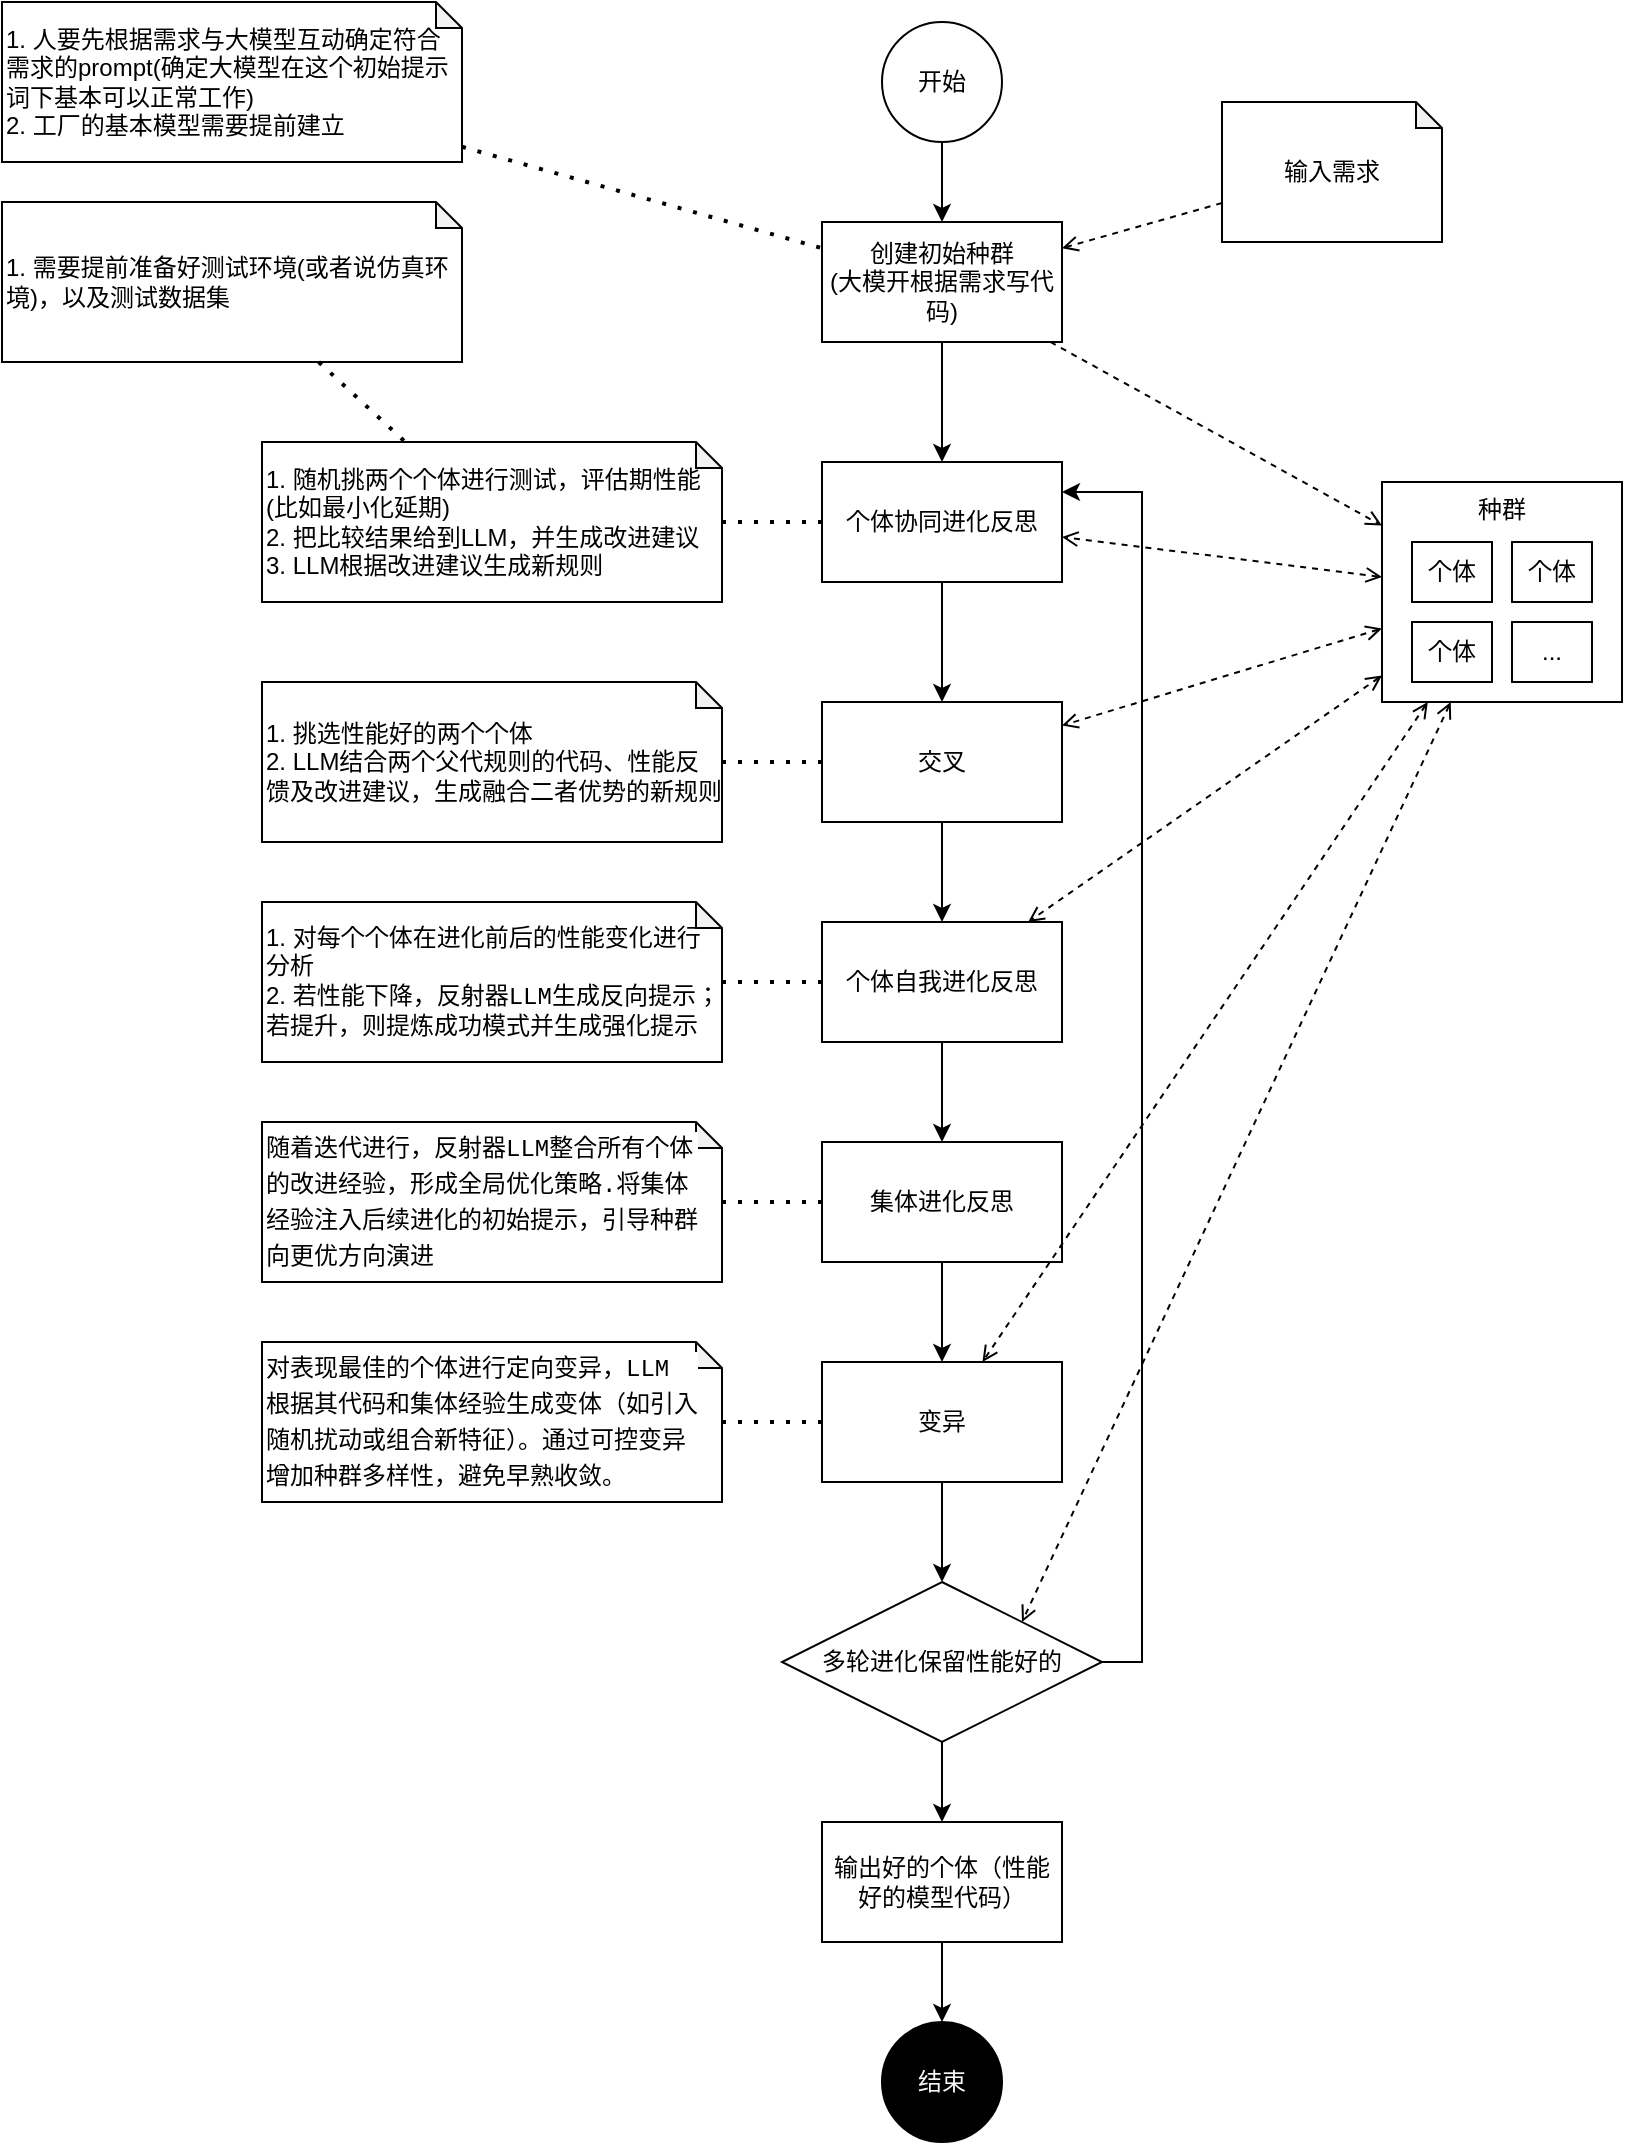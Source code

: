 <mxfile version="26.1.1">
  <diagram name="第 1 页" id="SNTcwBFilO49jZ1qiCRF">
    <mxGraphModel dx="1194" dy="766" grid="1" gridSize="10" guides="1" tooltips="1" connect="1" arrows="1" fold="1" page="1" pageScale="1" pageWidth="827" pageHeight="1169" math="0" shadow="0">
      <root>
        <mxCell id="0" />
        <mxCell id="1" parent="0" />
        <mxCell id="NddMT2bOObS83CM87okS-20" style="edgeStyle=orthogonalEdgeStyle;rounded=0;orthogonalLoop=1;jettySize=auto;html=1;" parent="1" source="NddMT2bOObS83CM87okS-1" target="NddMT2bOObS83CM87okS-12" edge="1">
          <mxGeometry relative="1" as="geometry" />
        </mxCell>
        <mxCell id="NddMT2bOObS83CM87okS-1" value="创建初始种群&lt;br&gt;(大模开根据需求写代码)" style="rounded=0;whiteSpace=wrap;html=1;" parent="1" vertex="1">
          <mxGeometry x="419" y="170" width="120" height="60" as="geometry" />
        </mxCell>
        <mxCell id="NddMT2bOObS83CM87okS-3" style="rounded=0;orthogonalLoop=1;jettySize=auto;html=1;endArrow=open;startFill=0;dashed=1;startArrow=none;endFill=0;" parent="1" source="NddMT2bOObS83CM87okS-2" target="NddMT2bOObS83CM87okS-1" edge="1">
          <mxGeometry relative="1" as="geometry" />
        </mxCell>
        <mxCell id="NddMT2bOObS83CM87okS-2" value="输入需求" style="shape=note;whiteSpace=wrap;html=1;backgroundOutline=1;darkOpacity=0.05;size=13;" parent="1" vertex="1">
          <mxGeometry x="619" y="110" width="110" height="70" as="geometry" />
        </mxCell>
        <mxCell id="NddMT2bOObS83CM87okS-9" style="rounded=0;orthogonalLoop=1;jettySize=auto;html=1;endArrow=open;startFill=0;dashed=1;startArrow=none;endFill=0;" parent="1" source="NddMT2bOObS83CM87okS-1" target="NddMT2bOObS83CM87okS-4" edge="1">
          <mxGeometry relative="1" as="geometry">
            <mxPoint x="629" y="173" as="sourcePoint" />
            <mxPoint x="549" y="200" as="targetPoint" />
          </mxGeometry>
        </mxCell>
        <mxCell id="NddMT2bOObS83CM87okS-10" value="" style="group" parent="1" vertex="1" connectable="0">
          <mxGeometry x="699" y="300" width="120" height="110" as="geometry" />
        </mxCell>
        <mxCell id="NddMT2bOObS83CM87okS-4" value="种群" style="rounded=0;whiteSpace=wrap;html=1;verticalAlign=top;" parent="NddMT2bOObS83CM87okS-10" vertex="1">
          <mxGeometry width="120" height="110" as="geometry" />
        </mxCell>
        <mxCell id="NddMT2bOObS83CM87okS-5" value="个体" style="rounded=0;whiteSpace=wrap;html=1;" parent="NddMT2bOObS83CM87okS-10" vertex="1">
          <mxGeometry x="15" y="30" width="40" height="30" as="geometry" />
        </mxCell>
        <mxCell id="NddMT2bOObS83CM87okS-6" value="个体" style="rounded=0;whiteSpace=wrap;html=1;" parent="NddMT2bOObS83CM87okS-10" vertex="1">
          <mxGeometry x="65" y="30" width="40" height="30" as="geometry" />
        </mxCell>
        <mxCell id="NddMT2bOObS83CM87okS-7" value="个体" style="rounded=0;whiteSpace=wrap;html=1;" parent="NddMT2bOObS83CM87okS-10" vertex="1">
          <mxGeometry x="15" y="70" width="40" height="30" as="geometry" />
        </mxCell>
        <mxCell id="NddMT2bOObS83CM87okS-8" value="..." style="rounded=0;whiteSpace=wrap;html=1;" parent="NddMT2bOObS83CM87okS-10" vertex="1">
          <mxGeometry x="65" y="70" width="40" height="30" as="geometry" />
        </mxCell>
        <mxCell id="NddMT2bOObS83CM87okS-21" style="edgeStyle=orthogonalEdgeStyle;rounded=0;orthogonalLoop=1;jettySize=auto;html=1;" parent="1" source="NddMT2bOObS83CM87okS-12" target="NddMT2bOObS83CM87okS-16" edge="1">
          <mxGeometry relative="1" as="geometry" />
        </mxCell>
        <mxCell id="NddMT2bOObS83CM87okS-12" value="个体协同进化反思" style="rounded=0;whiteSpace=wrap;html=1;" parent="1" vertex="1">
          <mxGeometry x="419" y="290" width="120" height="60" as="geometry" />
        </mxCell>
        <mxCell id="NddMT2bOObS83CM87okS-13" style="rounded=0;orthogonalLoop=1;jettySize=auto;html=1;endArrow=open;startFill=0;dashed=1;startArrow=open;endFill=0;" parent="1" source="NddMT2bOObS83CM87okS-4" target="NddMT2bOObS83CM87okS-12" edge="1">
          <mxGeometry relative="1" as="geometry">
            <mxPoint x="629" y="173" as="sourcePoint" />
            <mxPoint x="549" y="200" as="targetPoint" />
          </mxGeometry>
        </mxCell>
        <mxCell id="NddMT2bOObS83CM87okS-14" value="1. 随机挑两个个体进行测试，评估期性能(比如最小化延期)&lt;div&gt;2. 把比较结果给到LLM，并生成改进建议&lt;br&gt;3. LLM根据改进建议生成新规则&lt;/div&gt;" style="shape=note;whiteSpace=wrap;html=1;backgroundOutline=1;darkOpacity=0.05;size=13;align=left;" parent="1" vertex="1">
          <mxGeometry x="139" y="280" width="230" height="80" as="geometry" />
        </mxCell>
        <mxCell id="NddMT2bOObS83CM87okS-15" value="" style="endArrow=none;dashed=1;html=1;dashPattern=1 3;strokeWidth=2;rounded=0;" parent="1" source="NddMT2bOObS83CM87okS-14" target="NddMT2bOObS83CM87okS-12" edge="1">
          <mxGeometry width="50" height="50" relative="1" as="geometry">
            <mxPoint x="549" y="490" as="sourcePoint" />
            <mxPoint x="599" y="440" as="targetPoint" />
          </mxGeometry>
        </mxCell>
        <mxCell id="NddMT2bOObS83CM87okS-24" style="edgeStyle=orthogonalEdgeStyle;rounded=0;orthogonalLoop=1;jettySize=auto;html=1;" parent="1" source="NddMT2bOObS83CM87okS-16" target="NddMT2bOObS83CM87okS-22" edge="1">
          <mxGeometry relative="1" as="geometry" />
        </mxCell>
        <mxCell id="NddMT2bOObS83CM87okS-16" value="交叉" style="rounded=0;whiteSpace=wrap;html=1;" parent="1" vertex="1">
          <mxGeometry x="419" y="410" width="120" height="60" as="geometry" />
        </mxCell>
        <mxCell id="NddMT2bOObS83CM87okS-17" style="rounded=0;orthogonalLoop=1;jettySize=auto;html=1;endArrow=open;startFill=0;dashed=1;startArrow=open;endFill=0;" parent="1" source="NddMT2bOObS83CM87okS-4" target="NddMT2bOObS83CM87okS-16" edge="1">
          <mxGeometry relative="1" as="geometry">
            <mxPoint x="649" y="293" as="sourcePoint" />
            <mxPoint x="549" y="322" as="targetPoint" />
          </mxGeometry>
        </mxCell>
        <mxCell id="NddMT2bOObS83CM87okS-18" value="1. 挑选性能好的两个个体&lt;div&gt;2.&amp;nbsp;LLM结合两个父代规则的代码、性能反馈及改进建议，生成融合二者优势的新规则&lt;/div&gt;" style="shape=note;whiteSpace=wrap;html=1;backgroundOutline=1;darkOpacity=0.05;size=13;align=left;" parent="1" vertex="1">
          <mxGeometry x="139" y="400" width="230" height="80" as="geometry" />
        </mxCell>
        <mxCell id="NddMT2bOObS83CM87okS-19" value="" style="endArrow=none;dashed=1;html=1;dashPattern=1 3;strokeWidth=2;rounded=0;" parent="1" source="NddMT2bOObS83CM87okS-18" target="NddMT2bOObS83CM87okS-16" edge="1">
          <mxGeometry width="50" height="50" relative="1" as="geometry">
            <mxPoint x="379" y="333" as="sourcePoint" />
            <mxPoint x="429" y="336" as="targetPoint" />
          </mxGeometry>
        </mxCell>
        <mxCell id="NddMT2bOObS83CM87okS-30" style="edgeStyle=orthogonalEdgeStyle;rounded=0;orthogonalLoop=1;jettySize=auto;html=1;" parent="1" source="NddMT2bOObS83CM87okS-22" target="NddMT2bOObS83CM87okS-27" edge="1">
          <mxGeometry relative="1" as="geometry" />
        </mxCell>
        <mxCell id="NddMT2bOObS83CM87okS-22" value="个体自我进化反思" style="rounded=0;whiteSpace=wrap;html=1;" parent="1" vertex="1">
          <mxGeometry x="419" y="520" width="120" height="60" as="geometry" />
        </mxCell>
        <mxCell id="NddMT2bOObS83CM87okS-23" value="1.&amp;nbsp;&lt;span style=&quot;background-color: transparent;&quot;&gt;对每个个体在进化前后的性能变化进行分析&lt;/span&gt;&lt;div&gt;&lt;span style=&quot;background-color: transparent; color: light-dark(rgb(0, 0, 0), rgb(255, 255, 255));&quot;&gt;2.&amp;nbsp;&lt;/span&gt;&lt;span style=&quot;background-color: rgb(255, 255, 255); color: light-dark(rgb(0, 0, 0), rgb(255, 255, 255)); font-family: Menlo, Monaco, &amp;quot;Courier New&amp;quot;, monospace; white-space: pre;&quot;&gt;若性能下降，反射器LLM生成反向提示；&lt;/span&gt;&lt;/div&gt;&lt;div&gt;&lt;span style=&quot;background-color: rgb(255, 255, 255); color: light-dark(rgb(0, 0, 0), rgb(255, 255, 255)); font-family: Menlo, Monaco, &amp;quot;Courier New&amp;quot;, monospace; white-space: pre;&quot;&gt;若提升，则提炼成功模式并生成强化提示&lt;/span&gt;&lt;/div&gt;" style="shape=note;whiteSpace=wrap;html=1;backgroundOutline=1;darkOpacity=0.05;size=13;align=left;" parent="1" vertex="1">
          <mxGeometry x="139" y="510" width="230" height="80" as="geometry" />
        </mxCell>
        <mxCell id="NddMT2bOObS83CM87okS-25" value="" style="endArrow=none;dashed=1;html=1;dashPattern=1 3;strokeWidth=2;rounded=0;" parent="1" source="NddMT2bOObS83CM87okS-23" target="NddMT2bOObS83CM87okS-22" edge="1">
          <mxGeometry width="50" height="50" relative="1" as="geometry">
            <mxPoint x="379" y="448" as="sourcePoint" />
            <mxPoint x="429" y="449" as="targetPoint" />
          </mxGeometry>
        </mxCell>
        <mxCell id="NddMT2bOObS83CM87okS-26" style="rounded=0;orthogonalLoop=1;jettySize=auto;html=1;endArrow=open;startFill=0;dashed=1;startArrow=open;endFill=0;" parent="1" source="NddMT2bOObS83CM87okS-4" target="NddMT2bOObS83CM87okS-22" edge="1">
          <mxGeometry relative="1" as="geometry">
            <mxPoint x="729" y="461" as="sourcePoint" />
            <mxPoint x="569" y="510" as="targetPoint" />
          </mxGeometry>
        </mxCell>
        <mxCell id="NddMT2bOObS83CM87okS-32" style="edgeStyle=orthogonalEdgeStyle;rounded=0;orthogonalLoop=1;jettySize=auto;html=1;" parent="1" source="NddMT2bOObS83CM87okS-27" target="NddMT2bOObS83CM87okS-31" edge="1">
          <mxGeometry relative="1" as="geometry" />
        </mxCell>
        <mxCell id="NddMT2bOObS83CM87okS-27" value="集体进化反思" style="rounded=0;whiteSpace=wrap;html=1;" parent="1" vertex="1">
          <mxGeometry x="419" y="630" width="120" height="60" as="geometry" />
        </mxCell>
        <mxCell id="NddMT2bOObS83CM87okS-28" value="&lt;div style=&quot;background-color: rgb(255, 255, 255); font-family: Menlo, Monaco, &amp;quot;Courier New&amp;quot;, monospace; line-height: 18px; white-space: pre;&quot;&gt;随着迭代进行，反射器LLM整合所有个体&lt;/div&gt;&lt;div style=&quot;background-color: rgb(255, 255, 255); font-family: Menlo, Monaco, &amp;quot;Courier New&amp;quot;, monospace; line-height: 18px; white-space: pre;&quot;&gt;的改进经验，形成全局优化策略.将集体&lt;/div&gt;&lt;div style=&quot;background-color: rgb(255, 255, 255); font-family: Menlo, Monaco, &amp;quot;Courier New&amp;quot;, monospace; line-height: 18px; white-space: pre;&quot;&gt;经验注入后续进化的初始提示，引导种群&lt;/div&gt;&lt;div style=&quot;background-color: rgb(255, 255, 255); font-family: Menlo, Monaco, &amp;quot;Courier New&amp;quot;, monospace; line-height: 18px; white-space: pre;&quot;&gt;向更优方向演进&lt;/div&gt;" style="shape=note;html=1;backgroundOutline=1;darkOpacity=0.05;size=13;align=left;horizontal=1;verticalAlign=middle;whiteSpace=wrap;" parent="1" vertex="1">
          <mxGeometry x="139" y="620" width="230" height="80" as="geometry" />
        </mxCell>
        <mxCell id="NddMT2bOObS83CM87okS-29" value="" style="endArrow=none;dashed=1;html=1;dashPattern=1 3;strokeWidth=2;rounded=0;" parent="1" source="NddMT2bOObS83CM87okS-28" target="NddMT2bOObS83CM87okS-27" edge="1">
          <mxGeometry width="50" height="50" relative="1" as="geometry">
            <mxPoint x="379" y="557" as="sourcePoint" />
            <mxPoint x="429" y="556" as="targetPoint" />
          </mxGeometry>
        </mxCell>
        <mxCell id="NddMT2bOObS83CM87okS-37" style="edgeStyle=orthogonalEdgeStyle;rounded=0;orthogonalLoop=1;jettySize=auto;html=1;" parent="1" source="NddMT2bOObS83CM87okS-31" target="NddMT2bOObS83CM87okS-36" edge="1">
          <mxGeometry relative="1" as="geometry" />
        </mxCell>
        <mxCell id="NddMT2bOObS83CM87okS-31" value="变异" style="rounded=0;whiteSpace=wrap;html=1;" parent="1" vertex="1">
          <mxGeometry x="419" y="740" width="120" height="60" as="geometry" />
        </mxCell>
        <mxCell id="NddMT2bOObS83CM87okS-33" value="&lt;div style=&quot;background-color: rgb(255, 255, 255); font-family: Menlo, Monaco, &amp;quot;Courier New&amp;quot;, monospace; line-height: 18px; white-space: pre;&quot;&gt;&lt;div style=&quot;line-height: 18px;&quot;&gt;对表现最佳的个体进行定向变异，LLM&lt;/div&gt;&lt;div style=&quot;line-height: 18px;&quot;&gt;根据其代码和集体经验生成变体（如引入&lt;/div&gt;&lt;div style=&quot;line-height: 18px;&quot;&gt;随机扰动或组合新特征）。通过可控变异&lt;/div&gt;&lt;div style=&quot;line-height: 18px;&quot;&gt;增加种群多样性，避免早熟收敛。&lt;/div&gt;&lt;/div&gt;" style="shape=note;html=1;backgroundOutline=1;darkOpacity=0.05;size=13;align=left;horizontal=1;verticalAlign=middle;whiteSpace=wrap;" parent="1" vertex="1">
          <mxGeometry x="139" y="730" width="230" height="80" as="geometry" />
        </mxCell>
        <mxCell id="NddMT2bOObS83CM87okS-34" value="" style="endArrow=none;dashed=1;html=1;dashPattern=1 3;strokeWidth=2;rounded=0;" parent="1" source="NddMT2bOObS83CM87okS-33" target="NddMT2bOObS83CM87okS-31" edge="1">
          <mxGeometry width="50" height="50" relative="1" as="geometry">
            <mxPoint x="379" y="670" as="sourcePoint" />
            <mxPoint x="429" y="670" as="targetPoint" />
          </mxGeometry>
        </mxCell>
        <mxCell id="NddMT2bOObS83CM87okS-35" style="rounded=0;orthogonalLoop=1;jettySize=auto;html=1;endArrow=open;startFill=0;dashed=1;startArrow=open;endFill=0;" parent="1" source="NddMT2bOObS83CM87okS-4" target="NddMT2bOObS83CM87okS-31" edge="1">
          <mxGeometry relative="1" as="geometry">
            <mxPoint x="709" y="407" as="sourcePoint" />
            <mxPoint x="532" y="530" as="targetPoint" />
          </mxGeometry>
        </mxCell>
        <mxCell id="NddMT2bOObS83CM87okS-38" style="edgeStyle=orthogonalEdgeStyle;rounded=0;orthogonalLoop=1;jettySize=auto;html=1;entryX=1;entryY=0.25;entryDx=0;entryDy=0;exitX=1;exitY=0.5;exitDx=0;exitDy=0;" parent="1" source="NddMT2bOObS83CM87okS-36" target="NddMT2bOObS83CM87okS-12" edge="1">
          <mxGeometry relative="1" as="geometry">
            <mxPoint x="679" y="630" as="targetPoint" />
          </mxGeometry>
        </mxCell>
        <mxCell id="NddMT2bOObS83CM87okS-42" style="edgeStyle=orthogonalEdgeStyle;rounded=0;orthogonalLoop=1;jettySize=auto;html=1;" parent="1" source="NddMT2bOObS83CM87okS-36" target="NddMT2bOObS83CM87okS-41" edge="1">
          <mxGeometry relative="1" as="geometry" />
        </mxCell>
        <mxCell id="NddMT2bOObS83CM87okS-36" value="多轮进化保留性能好的" style="rhombus;whiteSpace=wrap;html=1;" parent="1" vertex="1">
          <mxGeometry x="399" y="850" width="160" height="80" as="geometry" />
        </mxCell>
        <mxCell id="NddMT2bOObS83CM87okS-39" style="rounded=0;orthogonalLoop=1;jettySize=auto;html=1;endArrow=open;startFill=0;dashed=1;startArrow=open;endFill=0;entryX=1;entryY=0;entryDx=0;entryDy=0;" parent="1" source="NddMT2bOObS83CM87okS-4" target="NddMT2bOObS83CM87okS-36" edge="1">
          <mxGeometry relative="1" as="geometry">
            <mxPoint x="732" y="420" as="sourcePoint" />
            <mxPoint x="509" y="750" as="targetPoint" />
          </mxGeometry>
        </mxCell>
        <mxCell id="NddMT2bOObS83CM87okS-46" style="edgeStyle=orthogonalEdgeStyle;rounded=0;orthogonalLoop=1;jettySize=auto;html=1;" parent="1" source="NddMT2bOObS83CM87okS-41" target="NddMT2bOObS83CM87okS-45" edge="1">
          <mxGeometry relative="1" as="geometry" />
        </mxCell>
        <mxCell id="NddMT2bOObS83CM87okS-41" value="输出好的个体（性能好的模型代码）" style="rounded=0;whiteSpace=wrap;html=1;" parent="1" vertex="1">
          <mxGeometry x="419" y="970" width="120" height="60" as="geometry" />
        </mxCell>
        <mxCell id="NddMT2bOObS83CM87okS-44" style="edgeStyle=orthogonalEdgeStyle;rounded=0;orthogonalLoop=1;jettySize=auto;html=1;" parent="1" source="NddMT2bOObS83CM87okS-43" target="NddMT2bOObS83CM87okS-1" edge="1">
          <mxGeometry relative="1" as="geometry" />
        </mxCell>
        <mxCell id="NddMT2bOObS83CM87okS-43" value="开始" style="ellipse;whiteSpace=wrap;html=1;aspect=fixed;" parent="1" vertex="1">
          <mxGeometry x="449" y="70" width="60" height="60" as="geometry" />
        </mxCell>
        <mxCell id="NddMT2bOObS83CM87okS-45" value="结束" style="ellipse;whiteSpace=wrap;html=1;aspect=fixed;fillColor=#000000;fontColor=#F7F7F7;" parent="1" vertex="1">
          <mxGeometry x="449" y="1070" width="60" height="60" as="geometry" />
        </mxCell>
        <mxCell id="NddMT2bOObS83CM87okS-47" value="1. 人要先根据需求与大模型互动确定符合需求的prompt(确定大模型在这个初始提示词下基本可以正常工作)&lt;div&gt;2. 工厂的基本模型需要提前建立&lt;/div&gt;" style="shape=note;whiteSpace=wrap;html=1;backgroundOutline=1;darkOpacity=0.05;size=13;align=left;" parent="1" vertex="1">
          <mxGeometry x="9" y="60" width="230" height="80" as="geometry" />
        </mxCell>
        <mxCell id="NddMT2bOObS83CM87okS-48" value="" style="endArrow=none;dashed=1;html=1;dashPattern=1 3;strokeWidth=2;rounded=0;" parent="1" source="NddMT2bOObS83CM87okS-47" target="NddMT2bOObS83CM87okS-1" edge="1">
          <mxGeometry width="50" height="50" relative="1" as="geometry">
            <mxPoint x="379" y="325" as="sourcePoint" />
            <mxPoint x="429" y="327" as="targetPoint" />
          </mxGeometry>
        </mxCell>
        <mxCell id="NddMT2bOObS83CM87okS-49" value="1. 需要提前准备好测试环境(或者说仿真环境)，以及测试数据集" style="shape=note;whiteSpace=wrap;html=1;backgroundOutline=1;darkOpacity=0.05;size=13;align=left;" parent="1" vertex="1">
          <mxGeometry x="9" y="160" width="230" height="80" as="geometry" />
        </mxCell>
        <mxCell id="NddMT2bOObS83CM87okS-50" value="" style="endArrow=none;dashed=1;html=1;dashPattern=1 3;strokeWidth=2;rounded=0;" parent="1" source="NddMT2bOObS83CM87okS-49" target="NddMT2bOObS83CM87okS-14" edge="1">
          <mxGeometry width="50" height="50" relative="1" as="geometry">
            <mxPoint x="119" y="210" as="sourcePoint" />
            <mxPoint x="429" y="210" as="targetPoint" />
          </mxGeometry>
        </mxCell>
      </root>
    </mxGraphModel>
  </diagram>
</mxfile>
